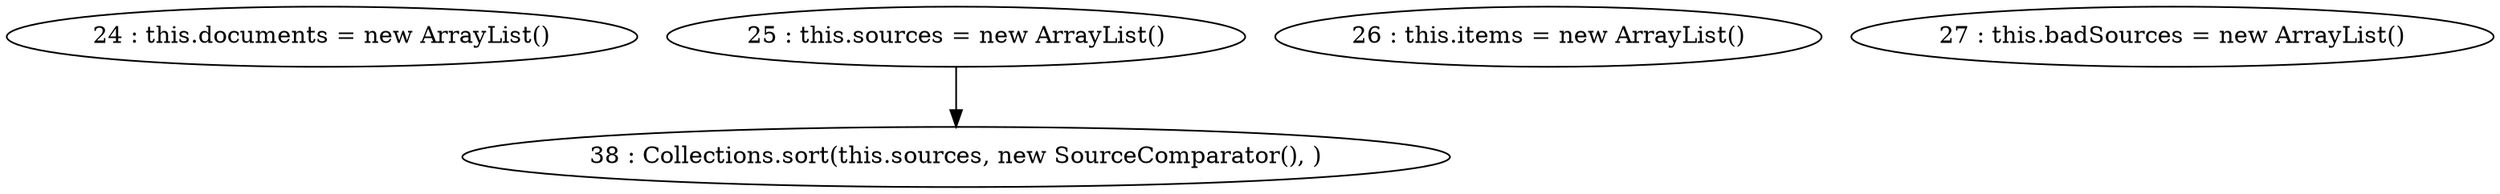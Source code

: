 digraph G {
"24 : this.documents = new ArrayList()"
"25 : this.sources = new ArrayList()"
"25 : this.sources = new ArrayList()" -> "38 : Collections.sort(this.sources, new SourceComparator(), )"
"26 : this.items = new ArrayList()"
"27 : this.badSources = new ArrayList()"
"38 : Collections.sort(this.sources, new SourceComparator(), )"
}